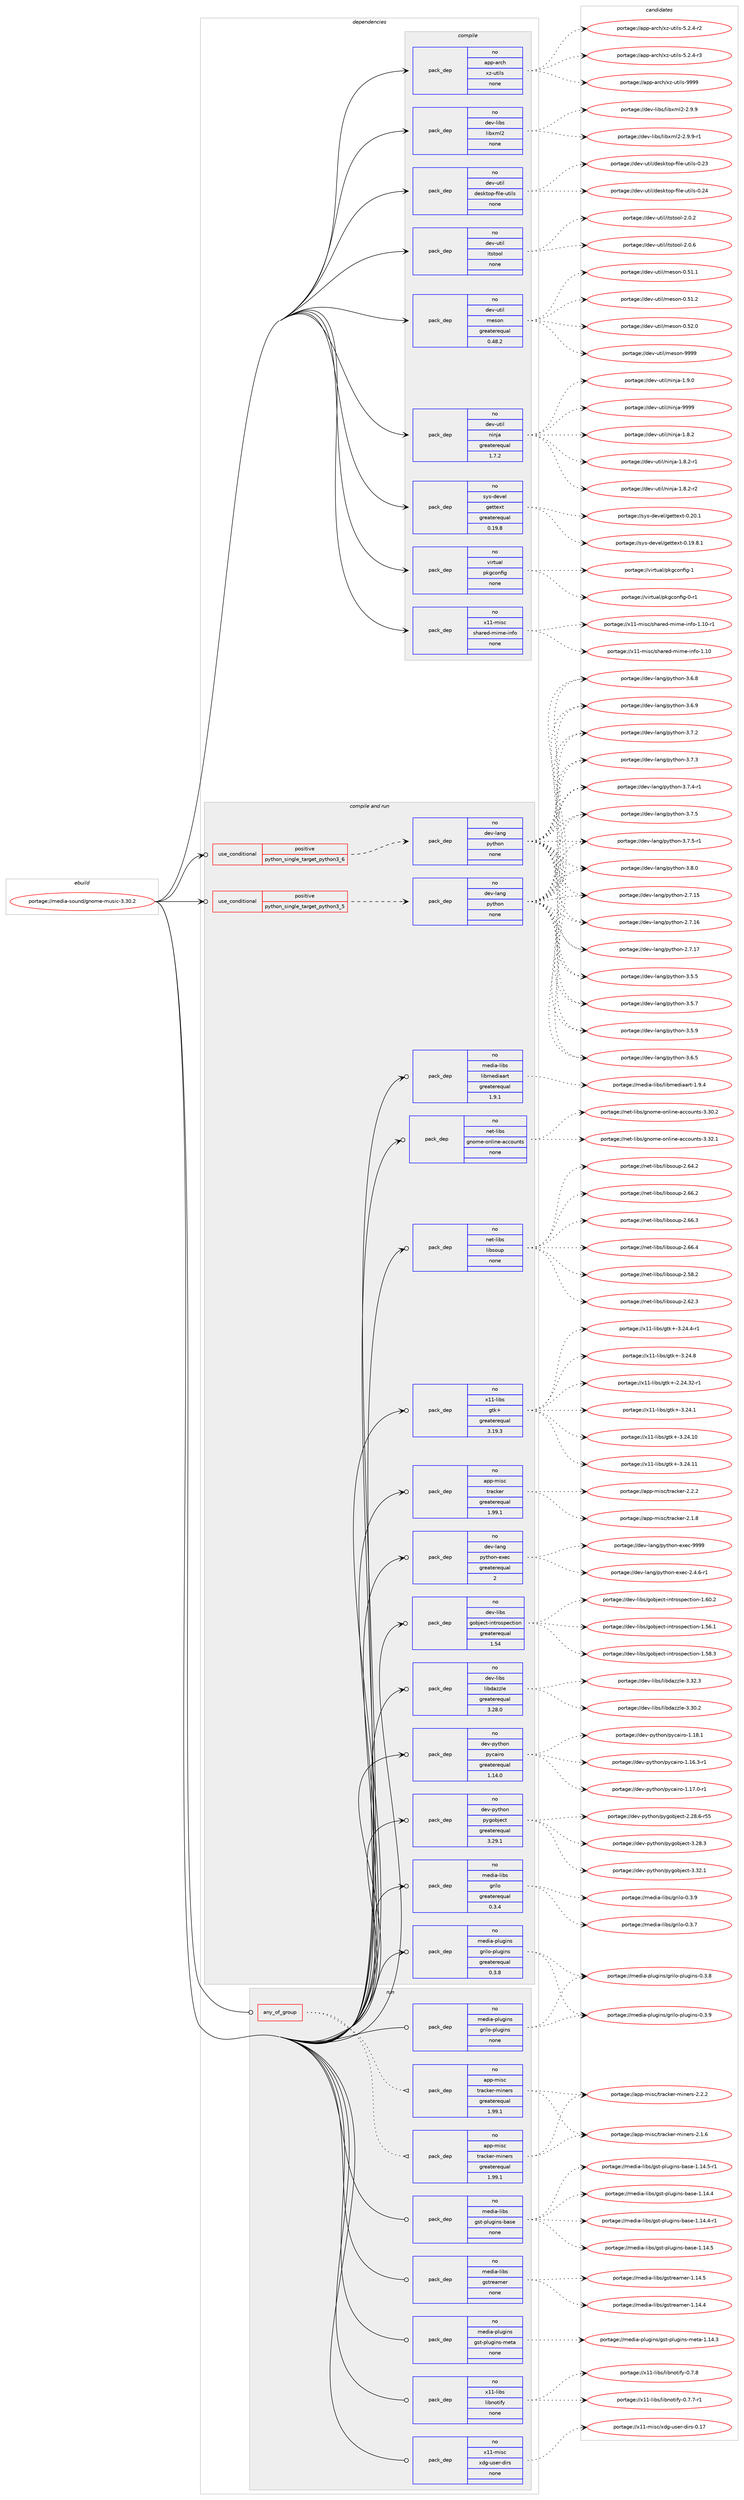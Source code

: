 digraph prolog {

# *************
# Graph options
# *************

newrank=true;
concentrate=true;
compound=true;
graph [rankdir=LR,fontname=Helvetica,fontsize=10,ranksep=1.5];#, ranksep=2.5, nodesep=0.2];
edge  [arrowhead=vee];
node  [fontname=Helvetica,fontsize=10];

# **********
# The ebuild
# **********

subgraph cluster_leftcol {
color=gray;
label=<<i>ebuild</i>>;
id [label="portage://media-sound/gnome-music-3.30.2", color=red, width=4, href="../media-sound/gnome-music-3.30.2.svg"];
}

# ****************
# The dependencies
# ****************

subgraph cluster_midcol {
color=gray;
label=<<i>dependencies</i>>;
subgraph cluster_compile {
fillcolor="#eeeeee";
style=filled;
label=<<i>compile</i>>;
subgraph pack243887 {
dependency331794 [label=<<TABLE BORDER="0" CELLBORDER="1" CELLSPACING="0" CELLPADDING="4" WIDTH="220"><TR><TD ROWSPAN="6" CELLPADDING="30">pack_dep</TD></TR><TR><TD WIDTH="110">no</TD></TR><TR><TD>app-arch</TD></TR><TR><TD>xz-utils</TD></TR><TR><TD>none</TD></TR><TR><TD></TD></TR></TABLE>>, shape=none, color=blue];
}
id:e -> dependency331794:w [weight=20,style="solid",arrowhead="vee"];
subgraph pack243888 {
dependency331795 [label=<<TABLE BORDER="0" CELLBORDER="1" CELLSPACING="0" CELLPADDING="4" WIDTH="220"><TR><TD ROWSPAN="6" CELLPADDING="30">pack_dep</TD></TR><TR><TD WIDTH="110">no</TD></TR><TR><TD>dev-libs</TD></TR><TR><TD>libxml2</TD></TR><TR><TD>none</TD></TR><TR><TD></TD></TR></TABLE>>, shape=none, color=blue];
}
id:e -> dependency331795:w [weight=20,style="solid",arrowhead="vee"];
subgraph pack243889 {
dependency331796 [label=<<TABLE BORDER="0" CELLBORDER="1" CELLSPACING="0" CELLPADDING="4" WIDTH="220"><TR><TD ROWSPAN="6" CELLPADDING="30">pack_dep</TD></TR><TR><TD WIDTH="110">no</TD></TR><TR><TD>dev-util</TD></TR><TR><TD>desktop-file-utils</TD></TR><TR><TD>none</TD></TR><TR><TD></TD></TR></TABLE>>, shape=none, color=blue];
}
id:e -> dependency331796:w [weight=20,style="solid",arrowhead="vee"];
subgraph pack243890 {
dependency331797 [label=<<TABLE BORDER="0" CELLBORDER="1" CELLSPACING="0" CELLPADDING="4" WIDTH="220"><TR><TD ROWSPAN="6" CELLPADDING="30">pack_dep</TD></TR><TR><TD WIDTH="110">no</TD></TR><TR><TD>dev-util</TD></TR><TR><TD>itstool</TD></TR><TR><TD>none</TD></TR><TR><TD></TD></TR></TABLE>>, shape=none, color=blue];
}
id:e -> dependency331797:w [weight=20,style="solid",arrowhead="vee"];
subgraph pack243891 {
dependency331798 [label=<<TABLE BORDER="0" CELLBORDER="1" CELLSPACING="0" CELLPADDING="4" WIDTH="220"><TR><TD ROWSPAN="6" CELLPADDING="30">pack_dep</TD></TR><TR><TD WIDTH="110">no</TD></TR><TR><TD>dev-util</TD></TR><TR><TD>meson</TD></TR><TR><TD>greaterequal</TD></TR><TR><TD>0.48.2</TD></TR></TABLE>>, shape=none, color=blue];
}
id:e -> dependency331798:w [weight=20,style="solid",arrowhead="vee"];
subgraph pack243892 {
dependency331799 [label=<<TABLE BORDER="0" CELLBORDER="1" CELLSPACING="0" CELLPADDING="4" WIDTH="220"><TR><TD ROWSPAN="6" CELLPADDING="30">pack_dep</TD></TR><TR><TD WIDTH="110">no</TD></TR><TR><TD>dev-util</TD></TR><TR><TD>ninja</TD></TR><TR><TD>greaterequal</TD></TR><TR><TD>1.7.2</TD></TR></TABLE>>, shape=none, color=blue];
}
id:e -> dependency331799:w [weight=20,style="solid",arrowhead="vee"];
subgraph pack243893 {
dependency331800 [label=<<TABLE BORDER="0" CELLBORDER="1" CELLSPACING="0" CELLPADDING="4" WIDTH="220"><TR><TD ROWSPAN="6" CELLPADDING="30">pack_dep</TD></TR><TR><TD WIDTH="110">no</TD></TR><TR><TD>sys-devel</TD></TR><TR><TD>gettext</TD></TR><TR><TD>greaterequal</TD></TR><TR><TD>0.19.8</TD></TR></TABLE>>, shape=none, color=blue];
}
id:e -> dependency331800:w [weight=20,style="solid",arrowhead="vee"];
subgraph pack243894 {
dependency331801 [label=<<TABLE BORDER="0" CELLBORDER="1" CELLSPACING="0" CELLPADDING="4" WIDTH="220"><TR><TD ROWSPAN="6" CELLPADDING="30">pack_dep</TD></TR><TR><TD WIDTH="110">no</TD></TR><TR><TD>virtual</TD></TR><TR><TD>pkgconfig</TD></TR><TR><TD>none</TD></TR><TR><TD></TD></TR></TABLE>>, shape=none, color=blue];
}
id:e -> dependency331801:w [weight=20,style="solid",arrowhead="vee"];
subgraph pack243895 {
dependency331802 [label=<<TABLE BORDER="0" CELLBORDER="1" CELLSPACING="0" CELLPADDING="4" WIDTH="220"><TR><TD ROWSPAN="6" CELLPADDING="30">pack_dep</TD></TR><TR><TD WIDTH="110">no</TD></TR><TR><TD>x11-misc</TD></TR><TR><TD>shared-mime-info</TD></TR><TR><TD>none</TD></TR><TR><TD></TD></TR></TABLE>>, shape=none, color=blue];
}
id:e -> dependency331802:w [weight=20,style="solid",arrowhead="vee"];
}
subgraph cluster_compileandrun {
fillcolor="#eeeeee";
style=filled;
label=<<i>compile and run</i>>;
subgraph cond82452 {
dependency331803 [label=<<TABLE BORDER="0" CELLBORDER="1" CELLSPACING="0" CELLPADDING="4"><TR><TD ROWSPAN="3" CELLPADDING="10">use_conditional</TD></TR><TR><TD>positive</TD></TR><TR><TD>python_single_target_python3_5</TD></TR></TABLE>>, shape=none, color=red];
subgraph pack243896 {
dependency331804 [label=<<TABLE BORDER="0" CELLBORDER="1" CELLSPACING="0" CELLPADDING="4" WIDTH="220"><TR><TD ROWSPAN="6" CELLPADDING="30">pack_dep</TD></TR><TR><TD WIDTH="110">no</TD></TR><TR><TD>dev-lang</TD></TR><TR><TD>python</TD></TR><TR><TD>none</TD></TR><TR><TD></TD></TR></TABLE>>, shape=none, color=blue];
}
dependency331803:e -> dependency331804:w [weight=20,style="dashed",arrowhead="vee"];
}
id:e -> dependency331803:w [weight=20,style="solid",arrowhead="odotvee"];
subgraph cond82453 {
dependency331805 [label=<<TABLE BORDER="0" CELLBORDER="1" CELLSPACING="0" CELLPADDING="4"><TR><TD ROWSPAN="3" CELLPADDING="10">use_conditional</TD></TR><TR><TD>positive</TD></TR><TR><TD>python_single_target_python3_6</TD></TR></TABLE>>, shape=none, color=red];
subgraph pack243897 {
dependency331806 [label=<<TABLE BORDER="0" CELLBORDER="1" CELLSPACING="0" CELLPADDING="4" WIDTH="220"><TR><TD ROWSPAN="6" CELLPADDING="30">pack_dep</TD></TR><TR><TD WIDTH="110">no</TD></TR><TR><TD>dev-lang</TD></TR><TR><TD>python</TD></TR><TR><TD>none</TD></TR><TR><TD></TD></TR></TABLE>>, shape=none, color=blue];
}
dependency331805:e -> dependency331806:w [weight=20,style="dashed",arrowhead="vee"];
}
id:e -> dependency331805:w [weight=20,style="solid",arrowhead="odotvee"];
subgraph pack243898 {
dependency331807 [label=<<TABLE BORDER="0" CELLBORDER="1" CELLSPACING="0" CELLPADDING="4" WIDTH="220"><TR><TD ROWSPAN="6" CELLPADDING="30">pack_dep</TD></TR><TR><TD WIDTH="110">no</TD></TR><TR><TD>app-misc</TD></TR><TR><TD>tracker</TD></TR><TR><TD>greaterequal</TD></TR><TR><TD>1.99.1</TD></TR></TABLE>>, shape=none, color=blue];
}
id:e -> dependency331807:w [weight=20,style="solid",arrowhead="odotvee"];
subgraph pack243899 {
dependency331808 [label=<<TABLE BORDER="0" CELLBORDER="1" CELLSPACING="0" CELLPADDING="4" WIDTH="220"><TR><TD ROWSPAN="6" CELLPADDING="30">pack_dep</TD></TR><TR><TD WIDTH="110">no</TD></TR><TR><TD>dev-lang</TD></TR><TR><TD>python-exec</TD></TR><TR><TD>greaterequal</TD></TR><TR><TD>2</TD></TR></TABLE>>, shape=none, color=blue];
}
id:e -> dependency331808:w [weight=20,style="solid",arrowhead="odotvee"];
subgraph pack243900 {
dependency331809 [label=<<TABLE BORDER="0" CELLBORDER="1" CELLSPACING="0" CELLPADDING="4" WIDTH="220"><TR><TD ROWSPAN="6" CELLPADDING="30">pack_dep</TD></TR><TR><TD WIDTH="110">no</TD></TR><TR><TD>dev-libs</TD></TR><TR><TD>gobject-introspection</TD></TR><TR><TD>greaterequal</TD></TR><TR><TD>1.54</TD></TR></TABLE>>, shape=none, color=blue];
}
id:e -> dependency331809:w [weight=20,style="solid",arrowhead="odotvee"];
subgraph pack243901 {
dependency331810 [label=<<TABLE BORDER="0" CELLBORDER="1" CELLSPACING="0" CELLPADDING="4" WIDTH="220"><TR><TD ROWSPAN="6" CELLPADDING="30">pack_dep</TD></TR><TR><TD WIDTH="110">no</TD></TR><TR><TD>dev-libs</TD></TR><TR><TD>libdazzle</TD></TR><TR><TD>greaterequal</TD></TR><TR><TD>3.28.0</TD></TR></TABLE>>, shape=none, color=blue];
}
id:e -> dependency331810:w [weight=20,style="solid",arrowhead="odotvee"];
subgraph pack243902 {
dependency331811 [label=<<TABLE BORDER="0" CELLBORDER="1" CELLSPACING="0" CELLPADDING="4" WIDTH="220"><TR><TD ROWSPAN="6" CELLPADDING="30">pack_dep</TD></TR><TR><TD WIDTH="110">no</TD></TR><TR><TD>dev-python</TD></TR><TR><TD>pycairo</TD></TR><TR><TD>greaterequal</TD></TR><TR><TD>1.14.0</TD></TR></TABLE>>, shape=none, color=blue];
}
id:e -> dependency331811:w [weight=20,style="solid",arrowhead="odotvee"];
subgraph pack243903 {
dependency331812 [label=<<TABLE BORDER="0" CELLBORDER="1" CELLSPACING="0" CELLPADDING="4" WIDTH="220"><TR><TD ROWSPAN="6" CELLPADDING="30">pack_dep</TD></TR><TR><TD WIDTH="110">no</TD></TR><TR><TD>dev-python</TD></TR><TR><TD>pygobject</TD></TR><TR><TD>greaterequal</TD></TR><TR><TD>3.29.1</TD></TR></TABLE>>, shape=none, color=blue];
}
id:e -> dependency331812:w [weight=20,style="solid",arrowhead="odotvee"];
subgraph pack243904 {
dependency331813 [label=<<TABLE BORDER="0" CELLBORDER="1" CELLSPACING="0" CELLPADDING="4" WIDTH="220"><TR><TD ROWSPAN="6" CELLPADDING="30">pack_dep</TD></TR><TR><TD WIDTH="110">no</TD></TR><TR><TD>media-libs</TD></TR><TR><TD>grilo</TD></TR><TR><TD>greaterequal</TD></TR><TR><TD>0.3.4</TD></TR></TABLE>>, shape=none, color=blue];
}
id:e -> dependency331813:w [weight=20,style="solid",arrowhead="odotvee"];
subgraph pack243905 {
dependency331814 [label=<<TABLE BORDER="0" CELLBORDER="1" CELLSPACING="0" CELLPADDING="4" WIDTH="220"><TR><TD ROWSPAN="6" CELLPADDING="30">pack_dep</TD></TR><TR><TD WIDTH="110">no</TD></TR><TR><TD>media-libs</TD></TR><TR><TD>libmediaart</TD></TR><TR><TD>greaterequal</TD></TR><TR><TD>1.9.1</TD></TR></TABLE>>, shape=none, color=blue];
}
id:e -> dependency331814:w [weight=20,style="solid",arrowhead="odotvee"];
subgraph pack243906 {
dependency331815 [label=<<TABLE BORDER="0" CELLBORDER="1" CELLSPACING="0" CELLPADDING="4" WIDTH="220"><TR><TD ROWSPAN="6" CELLPADDING="30">pack_dep</TD></TR><TR><TD WIDTH="110">no</TD></TR><TR><TD>media-plugins</TD></TR><TR><TD>grilo-plugins</TD></TR><TR><TD>greaterequal</TD></TR><TR><TD>0.3.8</TD></TR></TABLE>>, shape=none, color=blue];
}
id:e -> dependency331815:w [weight=20,style="solid",arrowhead="odotvee"];
subgraph pack243907 {
dependency331816 [label=<<TABLE BORDER="0" CELLBORDER="1" CELLSPACING="0" CELLPADDING="4" WIDTH="220"><TR><TD ROWSPAN="6" CELLPADDING="30">pack_dep</TD></TR><TR><TD WIDTH="110">no</TD></TR><TR><TD>net-libs</TD></TR><TR><TD>gnome-online-accounts</TD></TR><TR><TD>none</TD></TR><TR><TD></TD></TR></TABLE>>, shape=none, color=blue];
}
id:e -> dependency331816:w [weight=20,style="solid",arrowhead="odotvee"];
subgraph pack243908 {
dependency331817 [label=<<TABLE BORDER="0" CELLBORDER="1" CELLSPACING="0" CELLPADDING="4" WIDTH="220"><TR><TD ROWSPAN="6" CELLPADDING="30">pack_dep</TD></TR><TR><TD WIDTH="110">no</TD></TR><TR><TD>net-libs</TD></TR><TR><TD>libsoup</TD></TR><TR><TD>none</TD></TR><TR><TD></TD></TR></TABLE>>, shape=none, color=blue];
}
id:e -> dependency331817:w [weight=20,style="solid",arrowhead="odotvee"];
subgraph pack243909 {
dependency331818 [label=<<TABLE BORDER="0" CELLBORDER="1" CELLSPACING="0" CELLPADDING="4" WIDTH="220"><TR><TD ROWSPAN="6" CELLPADDING="30">pack_dep</TD></TR><TR><TD WIDTH="110">no</TD></TR><TR><TD>x11-libs</TD></TR><TR><TD>gtk+</TD></TR><TR><TD>greaterequal</TD></TR><TR><TD>3.19.3</TD></TR></TABLE>>, shape=none, color=blue];
}
id:e -> dependency331818:w [weight=20,style="solid",arrowhead="odotvee"];
}
subgraph cluster_run {
fillcolor="#eeeeee";
style=filled;
label=<<i>run</i>>;
subgraph any5310 {
dependency331819 [label=<<TABLE BORDER="0" CELLBORDER="1" CELLSPACING="0" CELLPADDING="4"><TR><TD CELLPADDING="10">any_of_group</TD></TR></TABLE>>, shape=none, color=red];subgraph pack243910 {
dependency331820 [label=<<TABLE BORDER="0" CELLBORDER="1" CELLSPACING="0" CELLPADDING="4" WIDTH="220"><TR><TD ROWSPAN="6" CELLPADDING="30">pack_dep</TD></TR><TR><TD WIDTH="110">no</TD></TR><TR><TD>app-misc</TD></TR><TR><TD>tracker-miners</TD></TR><TR><TD>greaterequal</TD></TR><TR><TD>1.99.1</TD></TR></TABLE>>, shape=none, color=blue];
}
dependency331819:e -> dependency331820:w [weight=20,style="dotted",arrowhead="oinv"];
subgraph pack243911 {
dependency331821 [label=<<TABLE BORDER="0" CELLBORDER="1" CELLSPACING="0" CELLPADDING="4" WIDTH="220"><TR><TD ROWSPAN="6" CELLPADDING="30">pack_dep</TD></TR><TR><TD WIDTH="110">no</TD></TR><TR><TD>app-misc</TD></TR><TR><TD>tracker-miners</TD></TR><TR><TD>greaterequal</TD></TR><TR><TD>1.99.1</TD></TR></TABLE>>, shape=none, color=blue];
}
dependency331819:e -> dependency331821:w [weight=20,style="dotted",arrowhead="oinv"];
}
id:e -> dependency331819:w [weight=20,style="solid",arrowhead="odot"];
subgraph pack243912 {
dependency331822 [label=<<TABLE BORDER="0" CELLBORDER="1" CELLSPACING="0" CELLPADDING="4" WIDTH="220"><TR><TD ROWSPAN="6" CELLPADDING="30">pack_dep</TD></TR><TR><TD WIDTH="110">no</TD></TR><TR><TD>media-libs</TD></TR><TR><TD>gst-plugins-base</TD></TR><TR><TD>none</TD></TR><TR><TD></TD></TR></TABLE>>, shape=none, color=blue];
}
id:e -> dependency331822:w [weight=20,style="solid",arrowhead="odot"];
subgraph pack243913 {
dependency331823 [label=<<TABLE BORDER="0" CELLBORDER="1" CELLSPACING="0" CELLPADDING="4" WIDTH="220"><TR><TD ROWSPAN="6" CELLPADDING="30">pack_dep</TD></TR><TR><TD WIDTH="110">no</TD></TR><TR><TD>media-libs</TD></TR><TR><TD>gstreamer</TD></TR><TR><TD>none</TD></TR><TR><TD></TD></TR></TABLE>>, shape=none, color=blue];
}
id:e -> dependency331823:w [weight=20,style="solid",arrowhead="odot"];
subgraph pack243914 {
dependency331824 [label=<<TABLE BORDER="0" CELLBORDER="1" CELLSPACING="0" CELLPADDING="4" WIDTH="220"><TR><TD ROWSPAN="6" CELLPADDING="30">pack_dep</TD></TR><TR><TD WIDTH="110">no</TD></TR><TR><TD>media-plugins</TD></TR><TR><TD>grilo-plugins</TD></TR><TR><TD>none</TD></TR><TR><TD></TD></TR></TABLE>>, shape=none, color=blue];
}
id:e -> dependency331824:w [weight=20,style="solid",arrowhead="odot"];
subgraph pack243915 {
dependency331825 [label=<<TABLE BORDER="0" CELLBORDER="1" CELLSPACING="0" CELLPADDING="4" WIDTH="220"><TR><TD ROWSPAN="6" CELLPADDING="30">pack_dep</TD></TR><TR><TD WIDTH="110">no</TD></TR><TR><TD>media-plugins</TD></TR><TR><TD>gst-plugins-meta</TD></TR><TR><TD>none</TD></TR><TR><TD></TD></TR></TABLE>>, shape=none, color=blue];
}
id:e -> dependency331825:w [weight=20,style="solid",arrowhead="odot"];
subgraph pack243916 {
dependency331826 [label=<<TABLE BORDER="0" CELLBORDER="1" CELLSPACING="0" CELLPADDING="4" WIDTH="220"><TR><TD ROWSPAN="6" CELLPADDING="30">pack_dep</TD></TR><TR><TD WIDTH="110">no</TD></TR><TR><TD>x11-libs</TD></TR><TR><TD>libnotify</TD></TR><TR><TD>none</TD></TR><TR><TD></TD></TR></TABLE>>, shape=none, color=blue];
}
id:e -> dependency331826:w [weight=20,style="solid",arrowhead="odot"];
subgraph pack243917 {
dependency331827 [label=<<TABLE BORDER="0" CELLBORDER="1" CELLSPACING="0" CELLPADDING="4" WIDTH="220"><TR><TD ROWSPAN="6" CELLPADDING="30">pack_dep</TD></TR><TR><TD WIDTH="110">no</TD></TR><TR><TD>x11-misc</TD></TR><TR><TD>xdg-user-dirs</TD></TR><TR><TD>none</TD></TR><TR><TD></TD></TR></TABLE>>, shape=none, color=blue];
}
id:e -> dependency331827:w [weight=20,style="solid",arrowhead="odot"];
}
}

# **************
# The candidates
# **************

subgraph cluster_choices {
rank=same;
color=gray;
label=<<i>candidates</i>>;

subgraph choice243887 {
color=black;
nodesep=1;
choiceportage9711211245971149910447120122451171161051081154553465046524511450 [label="portage://app-arch/xz-utils-5.2.4-r2", color=red, width=4,href="../app-arch/xz-utils-5.2.4-r2.svg"];
choiceportage9711211245971149910447120122451171161051081154553465046524511451 [label="portage://app-arch/xz-utils-5.2.4-r3", color=red, width=4,href="../app-arch/xz-utils-5.2.4-r3.svg"];
choiceportage9711211245971149910447120122451171161051081154557575757 [label="portage://app-arch/xz-utils-9999", color=red, width=4,href="../app-arch/xz-utils-9999.svg"];
dependency331794:e -> choiceportage9711211245971149910447120122451171161051081154553465046524511450:w [style=dotted,weight="100"];
dependency331794:e -> choiceportage9711211245971149910447120122451171161051081154553465046524511451:w [style=dotted,weight="100"];
dependency331794:e -> choiceportage9711211245971149910447120122451171161051081154557575757:w [style=dotted,weight="100"];
}
subgraph choice243888 {
color=black;
nodesep=1;
choiceportage1001011184510810598115471081059812010910850455046574657 [label="portage://dev-libs/libxml2-2.9.9", color=red, width=4,href="../dev-libs/libxml2-2.9.9.svg"];
choiceportage10010111845108105981154710810598120109108504550465746574511449 [label="portage://dev-libs/libxml2-2.9.9-r1", color=red, width=4,href="../dev-libs/libxml2-2.9.9-r1.svg"];
dependency331795:e -> choiceportage1001011184510810598115471081059812010910850455046574657:w [style=dotted,weight="100"];
dependency331795:e -> choiceportage10010111845108105981154710810598120109108504550465746574511449:w [style=dotted,weight="100"];
}
subgraph choice243889 {
color=black;
nodesep=1;
choiceportage100101118451171161051084710010111510711611111245102105108101451171161051081154548465051 [label="portage://dev-util/desktop-file-utils-0.23", color=red, width=4,href="../dev-util/desktop-file-utils-0.23.svg"];
choiceportage100101118451171161051084710010111510711611111245102105108101451171161051081154548465052 [label="portage://dev-util/desktop-file-utils-0.24", color=red, width=4,href="../dev-util/desktop-file-utils-0.24.svg"];
dependency331796:e -> choiceportage100101118451171161051084710010111510711611111245102105108101451171161051081154548465051:w [style=dotted,weight="100"];
dependency331796:e -> choiceportage100101118451171161051084710010111510711611111245102105108101451171161051081154548465052:w [style=dotted,weight="100"];
}
subgraph choice243890 {
color=black;
nodesep=1;
choiceportage1001011184511711610510847105116115116111111108455046484650 [label="portage://dev-util/itstool-2.0.2", color=red, width=4,href="../dev-util/itstool-2.0.2.svg"];
choiceportage1001011184511711610510847105116115116111111108455046484654 [label="portage://dev-util/itstool-2.0.6", color=red, width=4,href="../dev-util/itstool-2.0.6.svg"];
dependency331797:e -> choiceportage1001011184511711610510847105116115116111111108455046484650:w [style=dotted,weight="100"];
dependency331797:e -> choiceportage1001011184511711610510847105116115116111111108455046484654:w [style=dotted,weight="100"];
}
subgraph choice243891 {
color=black;
nodesep=1;
choiceportage100101118451171161051084710910111511111045484653494649 [label="portage://dev-util/meson-0.51.1", color=red, width=4,href="../dev-util/meson-0.51.1.svg"];
choiceportage100101118451171161051084710910111511111045484653494650 [label="portage://dev-util/meson-0.51.2", color=red, width=4,href="../dev-util/meson-0.51.2.svg"];
choiceportage100101118451171161051084710910111511111045484653504648 [label="portage://dev-util/meson-0.52.0", color=red, width=4,href="../dev-util/meson-0.52.0.svg"];
choiceportage10010111845117116105108471091011151111104557575757 [label="portage://dev-util/meson-9999", color=red, width=4,href="../dev-util/meson-9999.svg"];
dependency331798:e -> choiceportage100101118451171161051084710910111511111045484653494649:w [style=dotted,weight="100"];
dependency331798:e -> choiceportage100101118451171161051084710910111511111045484653494650:w [style=dotted,weight="100"];
dependency331798:e -> choiceportage100101118451171161051084710910111511111045484653504648:w [style=dotted,weight="100"];
dependency331798:e -> choiceportage10010111845117116105108471091011151111104557575757:w [style=dotted,weight="100"];
}
subgraph choice243892 {
color=black;
nodesep=1;
choiceportage100101118451171161051084711010511010697454946564650 [label="portage://dev-util/ninja-1.8.2", color=red, width=4,href="../dev-util/ninja-1.8.2.svg"];
choiceportage1001011184511711610510847110105110106974549465646504511449 [label="portage://dev-util/ninja-1.8.2-r1", color=red, width=4,href="../dev-util/ninja-1.8.2-r1.svg"];
choiceportage1001011184511711610510847110105110106974549465646504511450 [label="portage://dev-util/ninja-1.8.2-r2", color=red, width=4,href="../dev-util/ninja-1.8.2-r2.svg"];
choiceportage100101118451171161051084711010511010697454946574648 [label="portage://dev-util/ninja-1.9.0", color=red, width=4,href="../dev-util/ninja-1.9.0.svg"];
choiceportage1001011184511711610510847110105110106974557575757 [label="portage://dev-util/ninja-9999", color=red, width=4,href="../dev-util/ninja-9999.svg"];
dependency331799:e -> choiceportage100101118451171161051084711010511010697454946564650:w [style=dotted,weight="100"];
dependency331799:e -> choiceportage1001011184511711610510847110105110106974549465646504511449:w [style=dotted,weight="100"];
dependency331799:e -> choiceportage1001011184511711610510847110105110106974549465646504511450:w [style=dotted,weight="100"];
dependency331799:e -> choiceportage100101118451171161051084711010511010697454946574648:w [style=dotted,weight="100"];
dependency331799:e -> choiceportage1001011184511711610510847110105110106974557575757:w [style=dotted,weight="100"];
}
subgraph choice243893 {
color=black;
nodesep=1;
choiceportage1151211154510010111810110847103101116116101120116454846495746564649 [label="portage://sys-devel/gettext-0.19.8.1", color=red, width=4,href="../sys-devel/gettext-0.19.8.1.svg"];
choiceportage115121115451001011181011084710310111611610112011645484650484649 [label="portage://sys-devel/gettext-0.20.1", color=red, width=4,href="../sys-devel/gettext-0.20.1.svg"];
dependency331800:e -> choiceportage1151211154510010111810110847103101116116101120116454846495746564649:w [style=dotted,weight="100"];
dependency331800:e -> choiceportage115121115451001011181011084710310111611610112011645484650484649:w [style=dotted,weight="100"];
}
subgraph choice243894 {
color=black;
nodesep=1;
choiceportage11810511411611797108471121071039911111010210510345484511449 [label="portage://virtual/pkgconfig-0-r1", color=red, width=4,href="../virtual/pkgconfig-0-r1.svg"];
choiceportage1181051141161179710847112107103991111101021051034549 [label="portage://virtual/pkgconfig-1", color=red, width=4,href="../virtual/pkgconfig-1.svg"];
dependency331801:e -> choiceportage11810511411611797108471121071039911111010210510345484511449:w [style=dotted,weight="100"];
dependency331801:e -> choiceportage1181051141161179710847112107103991111101021051034549:w [style=dotted,weight="100"];
}
subgraph choice243895 {
color=black;
nodesep=1;
choiceportage12049494510910511599471151049711410110045109105109101451051101021114549464948 [label="portage://x11-misc/shared-mime-info-1.10", color=red, width=4,href="../x11-misc/shared-mime-info-1.10.svg"];
choiceportage120494945109105115994711510497114101100451091051091014510511010211145494649484511449 [label="portage://x11-misc/shared-mime-info-1.10-r1", color=red, width=4,href="../x11-misc/shared-mime-info-1.10-r1.svg"];
dependency331802:e -> choiceportage12049494510910511599471151049711410110045109105109101451051101021114549464948:w [style=dotted,weight="100"];
dependency331802:e -> choiceportage120494945109105115994711510497114101100451091051091014510511010211145494649484511449:w [style=dotted,weight="100"];
}
subgraph choice243896 {
color=black;
nodesep=1;
choiceportage10010111845108971101034711212111610411111045504655464953 [label="portage://dev-lang/python-2.7.15", color=red, width=4,href="../dev-lang/python-2.7.15.svg"];
choiceportage10010111845108971101034711212111610411111045504655464954 [label="portage://dev-lang/python-2.7.16", color=red, width=4,href="../dev-lang/python-2.7.16.svg"];
choiceportage10010111845108971101034711212111610411111045504655464955 [label="portage://dev-lang/python-2.7.17", color=red, width=4,href="../dev-lang/python-2.7.17.svg"];
choiceportage100101118451089711010347112121116104111110455146534653 [label="portage://dev-lang/python-3.5.5", color=red, width=4,href="../dev-lang/python-3.5.5.svg"];
choiceportage100101118451089711010347112121116104111110455146534655 [label="portage://dev-lang/python-3.5.7", color=red, width=4,href="../dev-lang/python-3.5.7.svg"];
choiceportage100101118451089711010347112121116104111110455146534657 [label="portage://dev-lang/python-3.5.9", color=red, width=4,href="../dev-lang/python-3.5.9.svg"];
choiceportage100101118451089711010347112121116104111110455146544653 [label="portage://dev-lang/python-3.6.5", color=red, width=4,href="../dev-lang/python-3.6.5.svg"];
choiceportage100101118451089711010347112121116104111110455146544656 [label="portage://dev-lang/python-3.6.8", color=red, width=4,href="../dev-lang/python-3.6.8.svg"];
choiceportage100101118451089711010347112121116104111110455146544657 [label="portage://dev-lang/python-3.6.9", color=red, width=4,href="../dev-lang/python-3.6.9.svg"];
choiceportage100101118451089711010347112121116104111110455146554650 [label="portage://dev-lang/python-3.7.2", color=red, width=4,href="../dev-lang/python-3.7.2.svg"];
choiceportage100101118451089711010347112121116104111110455146554651 [label="portage://dev-lang/python-3.7.3", color=red, width=4,href="../dev-lang/python-3.7.3.svg"];
choiceportage1001011184510897110103471121211161041111104551465546524511449 [label="portage://dev-lang/python-3.7.4-r1", color=red, width=4,href="../dev-lang/python-3.7.4-r1.svg"];
choiceportage100101118451089711010347112121116104111110455146554653 [label="portage://dev-lang/python-3.7.5", color=red, width=4,href="../dev-lang/python-3.7.5.svg"];
choiceportage1001011184510897110103471121211161041111104551465546534511449 [label="portage://dev-lang/python-3.7.5-r1", color=red, width=4,href="../dev-lang/python-3.7.5-r1.svg"];
choiceportage100101118451089711010347112121116104111110455146564648 [label="portage://dev-lang/python-3.8.0", color=red, width=4,href="../dev-lang/python-3.8.0.svg"];
dependency331804:e -> choiceportage10010111845108971101034711212111610411111045504655464953:w [style=dotted,weight="100"];
dependency331804:e -> choiceportage10010111845108971101034711212111610411111045504655464954:w [style=dotted,weight="100"];
dependency331804:e -> choiceportage10010111845108971101034711212111610411111045504655464955:w [style=dotted,weight="100"];
dependency331804:e -> choiceportage100101118451089711010347112121116104111110455146534653:w [style=dotted,weight="100"];
dependency331804:e -> choiceportage100101118451089711010347112121116104111110455146534655:w [style=dotted,weight="100"];
dependency331804:e -> choiceportage100101118451089711010347112121116104111110455146534657:w [style=dotted,weight="100"];
dependency331804:e -> choiceportage100101118451089711010347112121116104111110455146544653:w [style=dotted,weight="100"];
dependency331804:e -> choiceportage100101118451089711010347112121116104111110455146544656:w [style=dotted,weight="100"];
dependency331804:e -> choiceportage100101118451089711010347112121116104111110455146544657:w [style=dotted,weight="100"];
dependency331804:e -> choiceportage100101118451089711010347112121116104111110455146554650:w [style=dotted,weight="100"];
dependency331804:e -> choiceportage100101118451089711010347112121116104111110455146554651:w [style=dotted,weight="100"];
dependency331804:e -> choiceportage1001011184510897110103471121211161041111104551465546524511449:w [style=dotted,weight="100"];
dependency331804:e -> choiceportage100101118451089711010347112121116104111110455146554653:w [style=dotted,weight="100"];
dependency331804:e -> choiceportage1001011184510897110103471121211161041111104551465546534511449:w [style=dotted,weight="100"];
dependency331804:e -> choiceportage100101118451089711010347112121116104111110455146564648:w [style=dotted,weight="100"];
}
subgraph choice243897 {
color=black;
nodesep=1;
choiceportage10010111845108971101034711212111610411111045504655464953 [label="portage://dev-lang/python-2.7.15", color=red, width=4,href="../dev-lang/python-2.7.15.svg"];
choiceportage10010111845108971101034711212111610411111045504655464954 [label="portage://dev-lang/python-2.7.16", color=red, width=4,href="../dev-lang/python-2.7.16.svg"];
choiceportage10010111845108971101034711212111610411111045504655464955 [label="portage://dev-lang/python-2.7.17", color=red, width=4,href="../dev-lang/python-2.7.17.svg"];
choiceportage100101118451089711010347112121116104111110455146534653 [label="portage://dev-lang/python-3.5.5", color=red, width=4,href="../dev-lang/python-3.5.5.svg"];
choiceportage100101118451089711010347112121116104111110455146534655 [label="portage://dev-lang/python-3.5.7", color=red, width=4,href="../dev-lang/python-3.5.7.svg"];
choiceportage100101118451089711010347112121116104111110455146534657 [label="portage://dev-lang/python-3.5.9", color=red, width=4,href="../dev-lang/python-3.5.9.svg"];
choiceportage100101118451089711010347112121116104111110455146544653 [label="portage://dev-lang/python-3.6.5", color=red, width=4,href="../dev-lang/python-3.6.5.svg"];
choiceportage100101118451089711010347112121116104111110455146544656 [label="portage://dev-lang/python-3.6.8", color=red, width=4,href="../dev-lang/python-3.6.8.svg"];
choiceportage100101118451089711010347112121116104111110455146544657 [label="portage://dev-lang/python-3.6.9", color=red, width=4,href="../dev-lang/python-3.6.9.svg"];
choiceportage100101118451089711010347112121116104111110455146554650 [label="portage://dev-lang/python-3.7.2", color=red, width=4,href="../dev-lang/python-3.7.2.svg"];
choiceportage100101118451089711010347112121116104111110455146554651 [label="portage://dev-lang/python-3.7.3", color=red, width=4,href="../dev-lang/python-3.7.3.svg"];
choiceportage1001011184510897110103471121211161041111104551465546524511449 [label="portage://dev-lang/python-3.7.4-r1", color=red, width=4,href="../dev-lang/python-3.7.4-r1.svg"];
choiceportage100101118451089711010347112121116104111110455146554653 [label="portage://dev-lang/python-3.7.5", color=red, width=4,href="../dev-lang/python-3.7.5.svg"];
choiceportage1001011184510897110103471121211161041111104551465546534511449 [label="portage://dev-lang/python-3.7.5-r1", color=red, width=4,href="../dev-lang/python-3.7.5-r1.svg"];
choiceportage100101118451089711010347112121116104111110455146564648 [label="portage://dev-lang/python-3.8.0", color=red, width=4,href="../dev-lang/python-3.8.0.svg"];
dependency331806:e -> choiceportage10010111845108971101034711212111610411111045504655464953:w [style=dotted,weight="100"];
dependency331806:e -> choiceportage10010111845108971101034711212111610411111045504655464954:w [style=dotted,weight="100"];
dependency331806:e -> choiceportage10010111845108971101034711212111610411111045504655464955:w [style=dotted,weight="100"];
dependency331806:e -> choiceportage100101118451089711010347112121116104111110455146534653:w [style=dotted,weight="100"];
dependency331806:e -> choiceportage100101118451089711010347112121116104111110455146534655:w [style=dotted,weight="100"];
dependency331806:e -> choiceportage100101118451089711010347112121116104111110455146534657:w [style=dotted,weight="100"];
dependency331806:e -> choiceportage100101118451089711010347112121116104111110455146544653:w [style=dotted,weight="100"];
dependency331806:e -> choiceportage100101118451089711010347112121116104111110455146544656:w [style=dotted,weight="100"];
dependency331806:e -> choiceportage100101118451089711010347112121116104111110455146544657:w [style=dotted,weight="100"];
dependency331806:e -> choiceportage100101118451089711010347112121116104111110455146554650:w [style=dotted,weight="100"];
dependency331806:e -> choiceportage100101118451089711010347112121116104111110455146554651:w [style=dotted,weight="100"];
dependency331806:e -> choiceportage1001011184510897110103471121211161041111104551465546524511449:w [style=dotted,weight="100"];
dependency331806:e -> choiceportage100101118451089711010347112121116104111110455146554653:w [style=dotted,weight="100"];
dependency331806:e -> choiceportage1001011184510897110103471121211161041111104551465546534511449:w [style=dotted,weight="100"];
dependency331806:e -> choiceportage100101118451089711010347112121116104111110455146564648:w [style=dotted,weight="100"];
}
subgraph choice243898 {
color=black;
nodesep=1;
choiceportage971121124510910511599471161149799107101114455046494656 [label="portage://app-misc/tracker-2.1.8", color=red, width=4,href="../app-misc/tracker-2.1.8.svg"];
choiceportage971121124510910511599471161149799107101114455046504650 [label="portage://app-misc/tracker-2.2.2", color=red, width=4,href="../app-misc/tracker-2.2.2.svg"];
dependency331807:e -> choiceportage971121124510910511599471161149799107101114455046494656:w [style=dotted,weight="100"];
dependency331807:e -> choiceportage971121124510910511599471161149799107101114455046504650:w [style=dotted,weight="100"];
}
subgraph choice243899 {
color=black;
nodesep=1;
choiceportage10010111845108971101034711212111610411111045101120101994550465246544511449 [label="portage://dev-lang/python-exec-2.4.6-r1", color=red, width=4,href="../dev-lang/python-exec-2.4.6-r1.svg"];
choiceportage10010111845108971101034711212111610411111045101120101994557575757 [label="portage://dev-lang/python-exec-9999", color=red, width=4,href="../dev-lang/python-exec-9999.svg"];
dependency331808:e -> choiceportage10010111845108971101034711212111610411111045101120101994550465246544511449:w [style=dotted,weight="100"];
dependency331808:e -> choiceportage10010111845108971101034711212111610411111045101120101994557575757:w [style=dotted,weight="100"];
}
subgraph choice243900 {
color=black;
nodesep=1;
choiceportage1001011184510810598115471031119810610199116451051101161141111151121019911610511111045494653544649 [label="portage://dev-libs/gobject-introspection-1.56.1", color=red, width=4,href="../dev-libs/gobject-introspection-1.56.1.svg"];
choiceportage1001011184510810598115471031119810610199116451051101161141111151121019911610511111045494653564651 [label="portage://dev-libs/gobject-introspection-1.58.3", color=red, width=4,href="../dev-libs/gobject-introspection-1.58.3.svg"];
choiceportage1001011184510810598115471031119810610199116451051101161141111151121019911610511111045494654484650 [label="portage://dev-libs/gobject-introspection-1.60.2", color=red, width=4,href="../dev-libs/gobject-introspection-1.60.2.svg"];
dependency331809:e -> choiceportage1001011184510810598115471031119810610199116451051101161141111151121019911610511111045494653544649:w [style=dotted,weight="100"];
dependency331809:e -> choiceportage1001011184510810598115471031119810610199116451051101161141111151121019911610511111045494653564651:w [style=dotted,weight="100"];
dependency331809:e -> choiceportage1001011184510810598115471031119810610199116451051101161141111151121019911610511111045494654484650:w [style=dotted,weight="100"];
}
subgraph choice243901 {
color=black;
nodesep=1;
choiceportage100101118451081059811547108105981009712212210810145514651484650 [label="portage://dev-libs/libdazzle-3.30.2", color=red, width=4,href="../dev-libs/libdazzle-3.30.2.svg"];
choiceportage100101118451081059811547108105981009712212210810145514651504651 [label="portage://dev-libs/libdazzle-3.32.3", color=red, width=4,href="../dev-libs/libdazzle-3.32.3.svg"];
dependency331810:e -> choiceportage100101118451081059811547108105981009712212210810145514651484650:w [style=dotted,weight="100"];
dependency331810:e -> choiceportage100101118451081059811547108105981009712212210810145514651504651:w [style=dotted,weight="100"];
}
subgraph choice243902 {
color=black;
nodesep=1;
choiceportage10010111845112121116104111110471121219997105114111454946495446514511449 [label="portage://dev-python/pycairo-1.16.3-r1", color=red, width=4,href="../dev-python/pycairo-1.16.3-r1.svg"];
choiceportage10010111845112121116104111110471121219997105114111454946495546484511449 [label="portage://dev-python/pycairo-1.17.0-r1", color=red, width=4,href="../dev-python/pycairo-1.17.0-r1.svg"];
choiceportage1001011184511212111610411111047112121999710511411145494649564649 [label="portage://dev-python/pycairo-1.18.1", color=red, width=4,href="../dev-python/pycairo-1.18.1.svg"];
dependency331811:e -> choiceportage10010111845112121116104111110471121219997105114111454946495446514511449:w [style=dotted,weight="100"];
dependency331811:e -> choiceportage10010111845112121116104111110471121219997105114111454946495546484511449:w [style=dotted,weight="100"];
dependency331811:e -> choiceportage1001011184511212111610411111047112121999710511411145494649564649:w [style=dotted,weight="100"];
}
subgraph choice243903 {
color=black;
nodesep=1;
choiceportage1001011184511212111610411111047112121103111981061019911645504650564654451145353 [label="portage://dev-python/pygobject-2.28.6-r55", color=red, width=4,href="../dev-python/pygobject-2.28.6-r55.svg"];
choiceportage1001011184511212111610411111047112121103111981061019911645514650564651 [label="portage://dev-python/pygobject-3.28.3", color=red, width=4,href="../dev-python/pygobject-3.28.3.svg"];
choiceportage1001011184511212111610411111047112121103111981061019911645514651504649 [label="portage://dev-python/pygobject-3.32.1", color=red, width=4,href="../dev-python/pygobject-3.32.1.svg"];
dependency331812:e -> choiceportage1001011184511212111610411111047112121103111981061019911645504650564654451145353:w [style=dotted,weight="100"];
dependency331812:e -> choiceportage1001011184511212111610411111047112121103111981061019911645514650564651:w [style=dotted,weight="100"];
dependency331812:e -> choiceportage1001011184511212111610411111047112121103111981061019911645514651504649:w [style=dotted,weight="100"];
}
subgraph choice243904 {
color=black;
nodesep=1;
choiceportage10910110010597451081059811547103114105108111454846514655 [label="portage://media-libs/grilo-0.3.7", color=red, width=4,href="../media-libs/grilo-0.3.7.svg"];
choiceportage10910110010597451081059811547103114105108111454846514657 [label="portage://media-libs/grilo-0.3.9", color=red, width=4,href="../media-libs/grilo-0.3.9.svg"];
dependency331813:e -> choiceportage10910110010597451081059811547103114105108111454846514655:w [style=dotted,weight="100"];
dependency331813:e -> choiceportage10910110010597451081059811547103114105108111454846514657:w [style=dotted,weight="100"];
}
subgraph choice243905 {
color=black;
nodesep=1;
choiceportage10910110010597451081059811547108105981091011001059797114116454946574652 [label="portage://media-libs/libmediaart-1.9.4", color=red, width=4,href="../media-libs/libmediaart-1.9.4.svg"];
dependency331814:e -> choiceportage10910110010597451081059811547108105981091011001059797114116454946574652:w [style=dotted,weight="100"];
}
subgraph choice243906 {
color=black;
nodesep=1;
choiceportage10910110010597451121081171031051101154710311410510811145112108117103105110115454846514656 [label="portage://media-plugins/grilo-plugins-0.3.8", color=red, width=4,href="../media-plugins/grilo-plugins-0.3.8.svg"];
choiceportage10910110010597451121081171031051101154710311410510811145112108117103105110115454846514657 [label="portage://media-plugins/grilo-plugins-0.3.9", color=red, width=4,href="../media-plugins/grilo-plugins-0.3.9.svg"];
dependency331815:e -> choiceportage10910110010597451121081171031051101154710311410510811145112108117103105110115454846514656:w [style=dotted,weight="100"];
dependency331815:e -> choiceportage10910110010597451121081171031051101154710311410510811145112108117103105110115454846514657:w [style=dotted,weight="100"];
}
subgraph choice243907 {
color=black;
nodesep=1;
choiceportage110101116451081059811547103110111109101451111101081051101014597999911111711011611545514651484650 [label="portage://net-libs/gnome-online-accounts-3.30.2", color=red, width=4,href="../net-libs/gnome-online-accounts-3.30.2.svg"];
choiceportage110101116451081059811547103110111109101451111101081051101014597999911111711011611545514651504649 [label="portage://net-libs/gnome-online-accounts-3.32.1", color=red, width=4,href="../net-libs/gnome-online-accounts-3.32.1.svg"];
dependency331816:e -> choiceportage110101116451081059811547103110111109101451111101081051101014597999911111711011611545514651484650:w [style=dotted,weight="100"];
dependency331816:e -> choiceportage110101116451081059811547103110111109101451111101081051101014597999911111711011611545514651504649:w [style=dotted,weight="100"];
}
subgraph choice243908 {
color=black;
nodesep=1;
choiceportage1101011164510810598115471081059811511111711245504653564650 [label="portage://net-libs/libsoup-2.58.2", color=red, width=4,href="../net-libs/libsoup-2.58.2.svg"];
choiceportage1101011164510810598115471081059811511111711245504654504651 [label="portage://net-libs/libsoup-2.62.3", color=red, width=4,href="../net-libs/libsoup-2.62.3.svg"];
choiceportage1101011164510810598115471081059811511111711245504654524650 [label="portage://net-libs/libsoup-2.64.2", color=red, width=4,href="../net-libs/libsoup-2.64.2.svg"];
choiceportage1101011164510810598115471081059811511111711245504654544650 [label="portage://net-libs/libsoup-2.66.2", color=red, width=4,href="../net-libs/libsoup-2.66.2.svg"];
choiceportage1101011164510810598115471081059811511111711245504654544651 [label="portage://net-libs/libsoup-2.66.3", color=red, width=4,href="../net-libs/libsoup-2.66.3.svg"];
choiceportage1101011164510810598115471081059811511111711245504654544652 [label="portage://net-libs/libsoup-2.66.4", color=red, width=4,href="../net-libs/libsoup-2.66.4.svg"];
dependency331817:e -> choiceportage1101011164510810598115471081059811511111711245504653564650:w [style=dotted,weight="100"];
dependency331817:e -> choiceportage1101011164510810598115471081059811511111711245504654504651:w [style=dotted,weight="100"];
dependency331817:e -> choiceportage1101011164510810598115471081059811511111711245504654524650:w [style=dotted,weight="100"];
dependency331817:e -> choiceportage1101011164510810598115471081059811511111711245504654544650:w [style=dotted,weight="100"];
dependency331817:e -> choiceportage1101011164510810598115471081059811511111711245504654544651:w [style=dotted,weight="100"];
dependency331817:e -> choiceportage1101011164510810598115471081059811511111711245504654544652:w [style=dotted,weight="100"];
}
subgraph choice243909 {
color=black;
nodesep=1;
choiceportage12049494510810598115471031161074345504650524651504511449 [label="portage://x11-libs/gtk+-2.24.32-r1", color=red, width=4,href="../x11-libs/gtk+-2.24.32-r1.svg"];
choiceportage12049494510810598115471031161074345514650524649 [label="portage://x11-libs/gtk+-3.24.1", color=red, width=4,href="../x11-libs/gtk+-3.24.1.svg"];
choiceportage1204949451081059811547103116107434551465052464948 [label="portage://x11-libs/gtk+-3.24.10", color=red, width=4,href="../x11-libs/gtk+-3.24.10.svg"];
choiceportage1204949451081059811547103116107434551465052464949 [label="portage://x11-libs/gtk+-3.24.11", color=red, width=4,href="../x11-libs/gtk+-3.24.11.svg"];
choiceportage120494945108105981154710311610743455146505246524511449 [label="portage://x11-libs/gtk+-3.24.4-r1", color=red, width=4,href="../x11-libs/gtk+-3.24.4-r1.svg"];
choiceportage12049494510810598115471031161074345514650524656 [label="portage://x11-libs/gtk+-3.24.8", color=red, width=4,href="../x11-libs/gtk+-3.24.8.svg"];
dependency331818:e -> choiceportage12049494510810598115471031161074345504650524651504511449:w [style=dotted,weight="100"];
dependency331818:e -> choiceportage12049494510810598115471031161074345514650524649:w [style=dotted,weight="100"];
dependency331818:e -> choiceportage1204949451081059811547103116107434551465052464948:w [style=dotted,weight="100"];
dependency331818:e -> choiceportage1204949451081059811547103116107434551465052464949:w [style=dotted,weight="100"];
dependency331818:e -> choiceportage120494945108105981154710311610743455146505246524511449:w [style=dotted,weight="100"];
dependency331818:e -> choiceportage12049494510810598115471031161074345514650524656:w [style=dotted,weight="100"];
}
subgraph choice243910 {
color=black;
nodesep=1;
choiceportage97112112451091051159947116114979910710111445109105110101114115455046494654 [label="portage://app-misc/tracker-miners-2.1.6", color=red, width=4,href="../app-misc/tracker-miners-2.1.6.svg"];
choiceportage97112112451091051159947116114979910710111445109105110101114115455046504650 [label="portage://app-misc/tracker-miners-2.2.2", color=red, width=4,href="../app-misc/tracker-miners-2.2.2.svg"];
dependency331820:e -> choiceportage97112112451091051159947116114979910710111445109105110101114115455046494654:w [style=dotted,weight="100"];
dependency331820:e -> choiceportage97112112451091051159947116114979910710111445109105110101114115455046504650:w [style=dotted,weight="100"];
}
subgraph choice243911 {
color=black;
nodesep=1;
choiceportage97112112451091051159947116114979910710111445109105110101114115455046494654 [label="portage://app-misc/tracker-miners-2.1.6", color=red, width=4,href="../app-misc/tracker-miners-2.1.6.svg"];
choiceportage97112112451091051159947116114979910710111445109105110101114115455046504650 [label="portage://app-misc/tracker-miners-2.2.2", color=red, width=4,href="../app-misc/tracker-miners-2.2.2.svg"];
dependency331821:e -> choiceportage97112112451091051159947116114979910710111445109105110101114115455046494654:w [style=dotted,weight="100"];
dependency331821:e -> choiceportage97112112451091051159947116114979910710111445109105110101114115455046504650:w [style=dotted,weight="100"];
}
subgraph choice243912 {
color=black;
nodesep=1;
choiceportage109101100105974510810598115471031151164511210811710310511011545989711510145494649524652 [label="portage://media-libs/gst-plugins-base-1.14.4", color=red, width=4,href="../media-libs/gst-plugins-base-1.14.4.svg"];
choiceportage1091011001059745108105981154710311511645112108117103105110115459897115101454946495246524511449 [label="portage://media-libs/gst-plugins-base-1.14.4-r1", color=red, width=4,href="../media-libs/gst-plugins-base-1.14.4-r1.svg"];
choiceportage109101100105974510810598115471031151164511210811710310511011545989711510145494649524653 [label="portage://media-libs/gst-plugins-base-1.14.5", color=red, width=4,href="../media-libs/gst-plugins-base-1.14.5.svg"];
choiceportage1091011001059745108105981154710311511645112108117103105110115459897115101454946495246534511449 [label="portage://media-libs/gst-plugins-base-1.14.5-r1", color=red, width=4,href="../media-libs/gst-plugins-base-1.14.5-r1.svg"];
dependency331822:e -> choiceportage109101100105974510810598115471031151164511210811710310511011545989711510145494649524652:w [style=dotted,weight="100"];
dependency331822:e -> choiceportage1091011001059745108105981154710311511645112108117103105110115459897115101454946495246524511449:w [style=dotted,weight="100"];
dependency331822:e -> choiceportage109101100105974510810598115471031151164511210811710310511011545989711510145494649524653:w [style=dotted,weight="100"];
dependency331822:e -> choiceportage1091011001059745108105981154710311511645112108117103105110115459897115101454946495246534511449:w [style=dotted,weight="100"];
}
subgraph choice243913 {
color=black;
nodesep=1;
choiceportage109101100105974510810598115471031151161141019710910111445494649524652 [label="portage://media-libs/gstreamer-1.14.4", color=red, width=4,href="../media-libs/gstreamer-1.14.4.svg"];
choiceportage109101100105974510810598115471031151161141019710910111445494649524653 [label="portage://media-libs/gstreamer-1.14.5", color=red, width=4,href="../media-libs/gstreamer-1.14.5.svg"];
dependency331823:e -> choiceportage109101100105974510810598115471031151161141019710910111445494649524652:w [style=dotted,weight="100"];
dependency331823:e -> choiceportage109101100105974510810598115471031151161141019710910111445494649524653:w [style=dotted,weight="100"];
}
subgraph choice243914 {
color=black;
nodesep=1;
choiceportage10910110010597451121081171031051101154710311410510811145112108117103105110115454846514656 [label="portage://media-plugins/grilo-plugins-0.3.8", color=red, width=4,href="../media-plugins/grilo-plugins-0.3.8.svg"];
choiceportage10910110010597451121081171031051101154710311410510811145112108117103105110115454846514657 [label="portage://media-plugins/grilo-plugins-0.3.9", color=red, width=4,href="../media-plugins/grilo-plugins-0.3.9.svg"];
dependency331824:e -> choiceportage10910110010597451121081171031051101154710311410510811145112108117103105110115454846514656:w [style=dotted,weight="100"];
dependency331824:e -> choiceportage10910110010597451121081171031051101154710311410510811145112108117103105110115454846514657:w [style=dotted,weight="100"];
}
subgraph choice243915 {
color=black;
nodesep=1;
choiceportage10910110010597451121081171031051101154710311511645112108117103105110115451091011169745494649524651 [label="portage://media-plugins/gst-plugins-meta-1.14.3", color=red, width=4,href="../media-plugins/gst-plugins-meta-1.14.3.svg"];
dependency331825:e -> choiceportage10910110010597451121081171031051101154710311511645112108117103105110115451091011169745494649524651:w [style=dotted,weight="100"];
}
subgraph choice243916 {
color=black;
nodesep=1;
choiceportage1204949451081059811547108105981101111161051021214548465546554511449 [label="portage://x11-libs/libnotify-0.7.7-r1", color=red, width=4,href="../x11-libs/libnotify-0.7.7-r1.svg"];
choiceportage120494945108105981154710810598110111116105102121454846554656 [label="portage://x11-libs/libnotify-0.7.8", color=red, width=4,href="../x11-libs/libnotify-0.7.8.svg"];
dependency331826:e -> choiceportage1204949451081059811547108105981101111161051021214548465546554511449:w [style=dotted,weight="100"];
dependency331826:e -> choiceportage120494945108105981154710810598110111116105102121454846554656:w [style=dotted,weight="100"];
}
subgraph choice243917 {
color=black;
nodesep=1;
choiceportage120494945109105115994712010010345117115101114451001051141154548464955 [label="portage://x11-misc/xdg-user-dirs-0.17", color=red, width=4,href="../x11-misc/xdg-user-dirs-0.17.svg"];
dependency331827:e -> choiceportage120494945109105115994712010010345117115101114451001051141154548464955:w [style=dotted,weight="100"];
}
}

}
